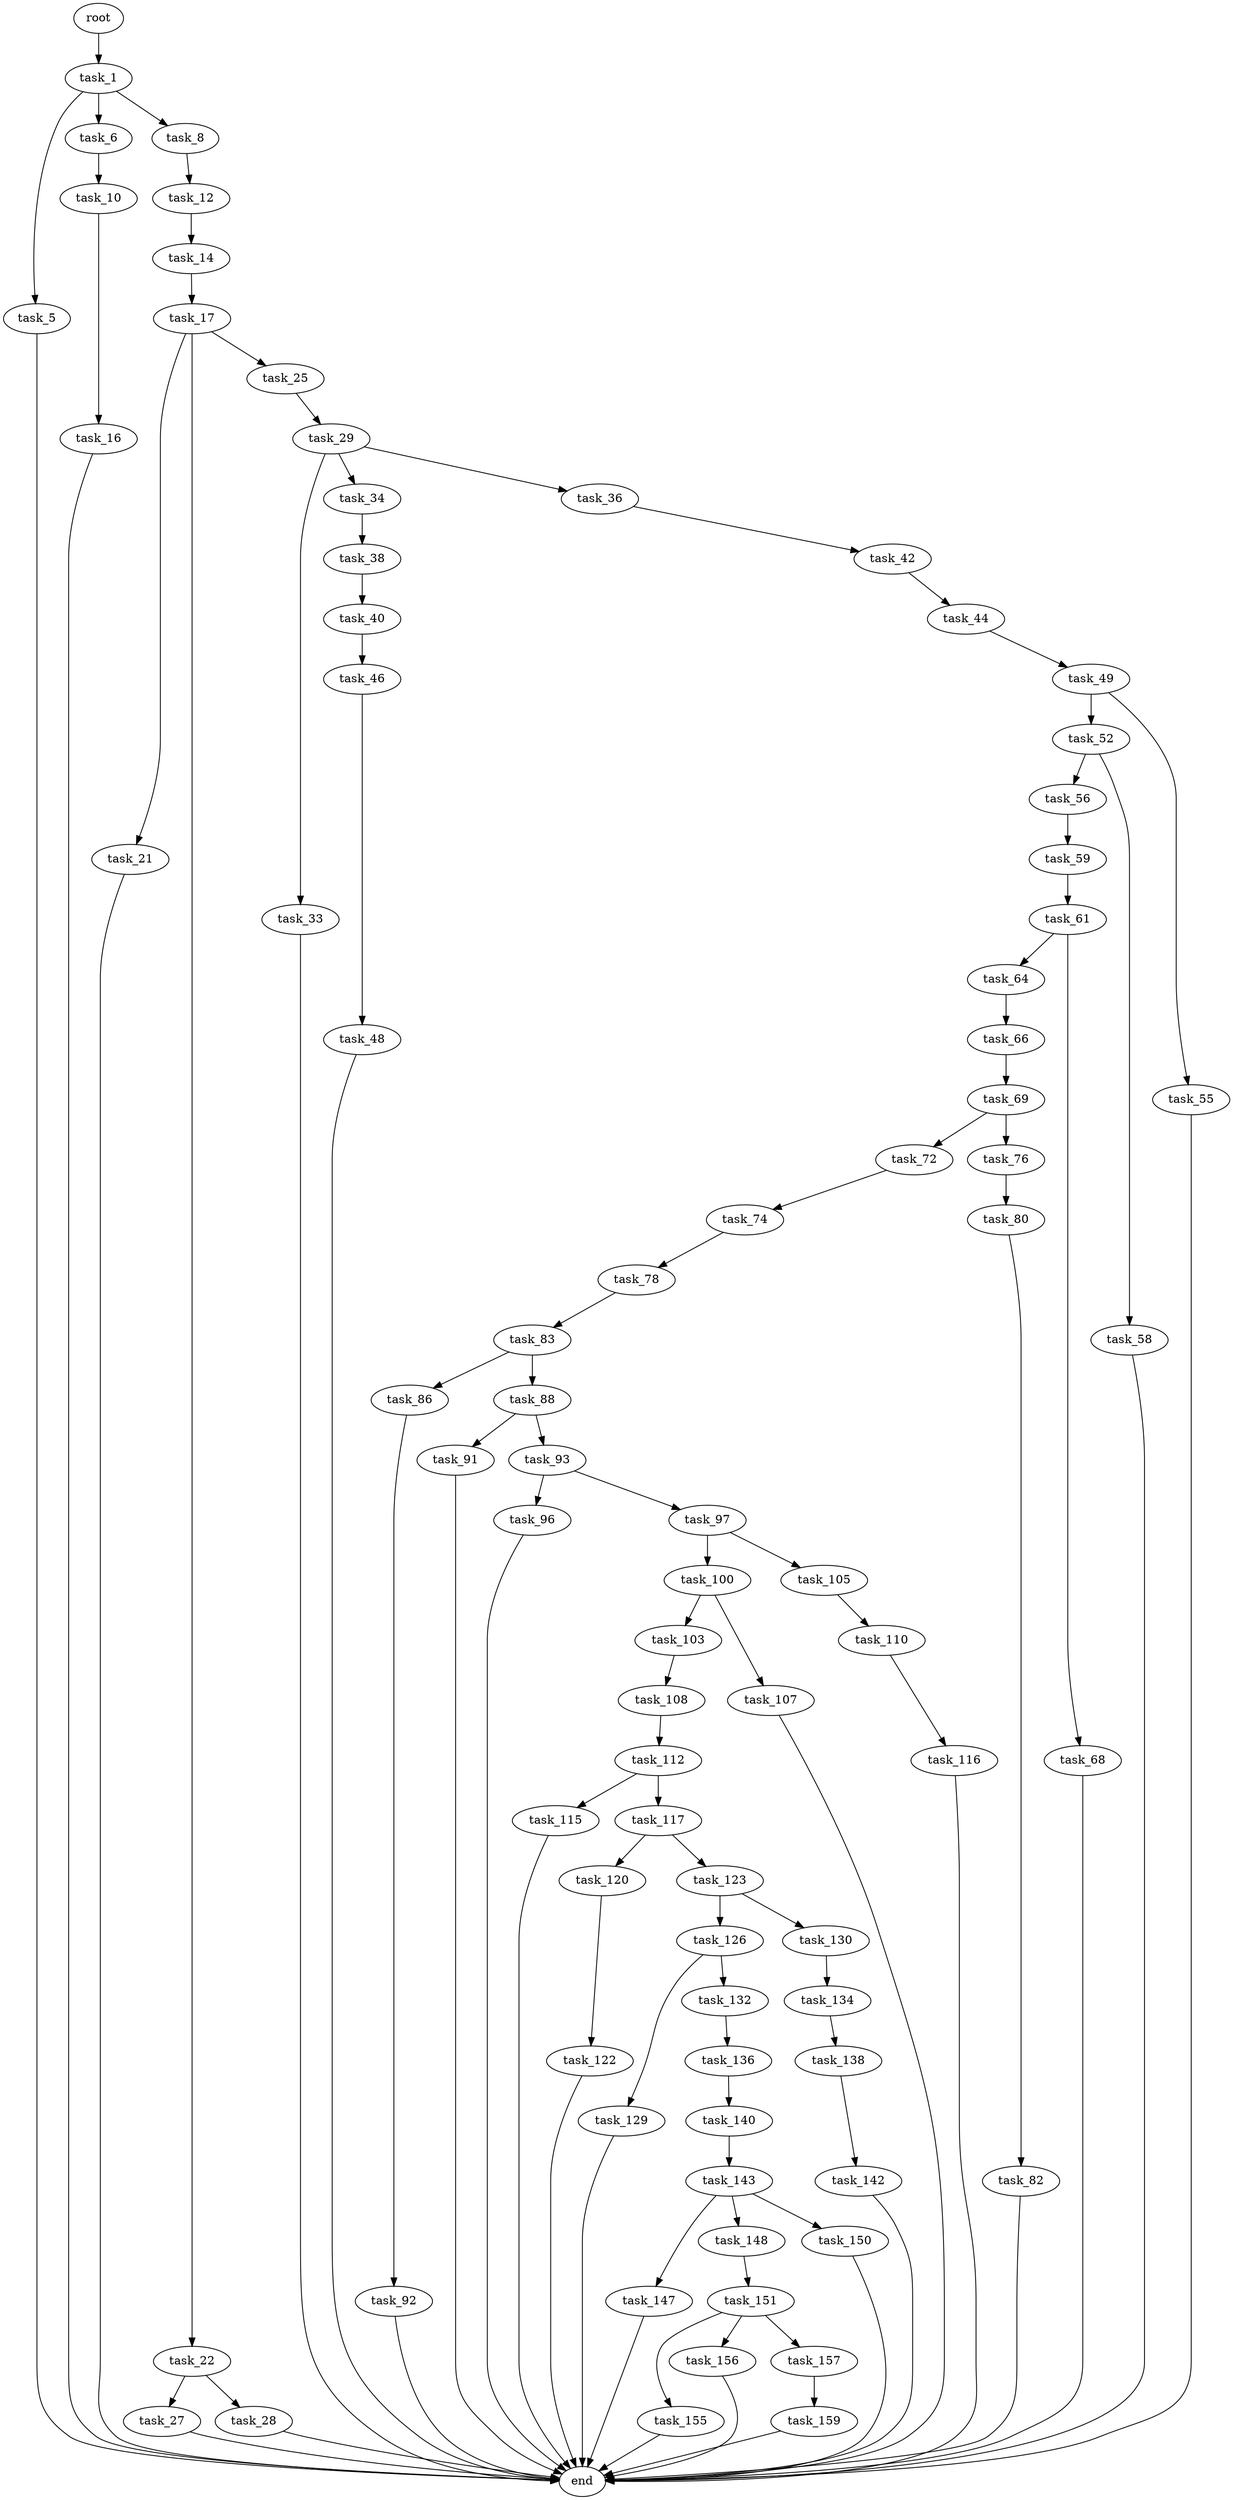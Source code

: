 digraph G {
  root [size="0.000000"];
  task_1 [size="42009510263.000000"];
  task_5 [size="134217728000.000000"];
  task_6 [size="134217728000.000000"];
  task_8 [size="827826526.000000"];
  task_10 [size="830006315.000000"];
  task_12 [size="578827232530.000000"];
  task_14 [size="36213012472.000000"];
  task_16 [size="368293445632.000000"];
  task_17 [size="1041466043236.000000"];
  task_21 [size="154123945566.000000"];
  task_22 [size="321481612832.000000"];
  task_25 [size="876836798204.000000"];
  task_27 [size="884436608207.000000"];
  task_28 [size="231928233984.000000"];
  task_29 [size="274875790258.000000"];
  task_33 [size="782757789696.000000"];
  task_34 [size="1771831356.000000"];
  task_36 [size="109499734846.000000"];
  task_38 [size="412331430182.000000"];
  task_40 [size="33463655150.000000"];
  task_42 [size="46127048661.000000"];
  task_44 [size="549755813888.000000"];
  task_46 [size="68719476736.000000"];
  task_48 [size="31386635240.000000"];
  task_49 [size="19556442566.000000"];
  task_52 [size="134217728000.000000"];
  task_55 [size="6264472833.000000"];
  task_56 [size="920706339.000000"];
  task_58 [size="1142523565.000000"];
  task_59 [size="2093454398.000000"];
  task_61 [size="68719476736.000000"];
  task_64 [size="145015319233.000000"];
  task_66 [size="2025344856.000000"];
  task_68 [size="12270519088.000000"];
  task_69 [size="28991029248.000000"];
  task_72 [size="549755813888.000000"];
  task_74 [size="1073741824000.000000"];
  task_76 [size="841771014985.000000"];
  task_78 [size="3426672864.000000"];
  task_80 [size="368293445632.000000"];
  task_82 [size="44699241993.000000"];
  task_83 [size="22562961260.000000"];
  task_86 [size="8589934592.000000"];
  task_88 [size="10895064485.000000"];
  task_91 [size="14189242063.000000"];
  task_92 [size="336695093890.000000"];
  task_93 [size="491589410924.000000"];
  task_96 [size="87697285731.000000"];
  task_97 [size="14163682451.000000"];
  task_100 [size="782757789696.000000"];
  task_103 [size="782757789696.000000"];
  task_105 [size="231928233984.000000"];
  task_107 [size="549755813888.000000"];
  task_108 [size="68719476736.000000"];
  task_110 [size="782757789696.000000"];
  task_112 [size="271549741661.000000"];
  task_115 [size="27555891052.000000"];
  task_116 [size="4695182554.000000"];
  task_117 [size="134217728000.000000"];
  task_120 [size="30530153830.000000"];
  task_122 [size="782757789696.000000"];
  task_123 [size="7108090917.000000"];
  task_126 [size="28991029248.000000"];
  task_129 [size="231928233984.000000"];
  task_130 [size="303006326933.000000"];
  task_132 [size="8589934592.000000"];
  task_134 [size="8589934592.000000"];
  task_136 [size="39764869481.000000"];
  task_138 [size="368293445632.000000"];
  task_140 [size="6551902051.000000"];
  task_142 [size="11447157543.000000"];
  task_143 [size="549755813888.000000"];
  task_147 [size="544871751014.000000"];
  task_148 [size="5592733360.000000"];
  task_150 [size="134217728000.000000"];
  task_151 [size="599382365674.000000"];
  task_155 [size="8589934592.000000"];
  task_156 [size="129811482795.000000"];
  task_157 [size="8589934592.000000"];
  task_159 [size="368293445632.000000"];
  end [size="0.000000"];

  root -> task_1 [size="1.000000"];
  task_1 -> task_5 [size="134217728.000000"];
  task_1 -> task_6 [size="134217728.000000"];
  task_1 -> task_8 [size="134217728.000000"];
  task_5 -> end [size="1.000000"];
  task_6 -> task_10 [size="209715200.000000"];
  task_8 -> task_12 [size="33554432.000000"];
  task_10 -> task_16 [size="33554432.000000"];
  task_12 -> task_14 [size="536870912.000000"];
  task_14 -> task_17 [size="33554432.000000"];
  task_16 -> end [size="1.000000"];
  task_17 -> task_21 [size="679477248.000000"];
  task_17 -> task_22 [size="679477248.000000"];
  task_17 -> task_25 [size="679477248.000000"];
  task_21 -> end [size="1.000000"];
  task_22 -> task_27 [size="411041792.000000"];
  task_22 -> task_28 [size="411041792.000000"];
  task_25 -> task_29 [size="838860800.000000"];
  task_27 -> end [size="1.000000"];
  task_28 -> end [size="1.000000"];
  task_29 -> task_33 [size="301989888.000000"];
  task_29 -> task_34 [size="301989888.000000"];
  task_29 -> task_36 [size="301989888.000000"];
  task_33 -> end [size="1.000000"];
  task_34 -> task_38 [size="75497472.000000"];
  task_36 -> task_42 [size="75497472.000000"];
  task_38 -> task_40 [size="301989888.000000"];
  task_40 -> task_46 [size="536870912.000000"];
  task_42 -> task_44 [size="209715200.000000"];
  task_44 -> task_49 [size="536870912.000000"];
  task_46 -> task_48 [size="134217728.000000"];
  task_48 -> end [size="1.000000"];
  task_49 -> task_52 [size="411041792.000000"];
  task_49 -> task_55 [size="411041792.000000"];
  task_52 -> task_56 [size="209715200.000000"];
  task_52 -> task_58 [size="209715200.000000"];
  task_55 -> end [size="1.000000"];
  task_56 -> task_59 [size="33554432.000000"];
  task_58 -> end [size="1.000000"];
  task_59 -> task_61 [size="209715200.000000"];
  task_61 -> task_64 [size="134217728.000000"];
  task_61 -> task_68 [size="134217728.000000"];
  task_64 -> task_66 [size="209715200.000000"];
  task_66 -> task_69 [size="33554432.000000"];
  task_68 -> end [size="1.000000"];
  task_69 -> task_72 [size="75497472.000000"];
  task_69 -> task_76 [size="75497472.000000"];
  task_72 -> task_74 [size="536870912.000000"];
  task_74 -> task_78 [size="838860800.000000"];
  task_76 -> task_80 [size="536870912.000000"];
  task_78 -> task_83 [size="75497472.000000"];
  task_80 -> task_82 [size="411041792.000000"];
  task_82 -> end [size="1.000000"];
  task_83 -> task_86 [size="411041792.000000"];
  task_83 -> task_88 [size="411041792.000000"];
  task_86 -> task_92 [size="33554432.000000"];
  task_88 -> task_91 [size="33554432.000000"];
  task_88 -> task_93 [size="33554432.000000"];
  task_91 -> end [size="1.000000"];
  task_92 -> end [size="1.000000"];
  task_93 -> task_96 [size="679477248.000000"];
  task_93 -> task_97 [size="679477248.000000"];
  task_96 -> end [size="1.000000"];
  task_97 -> task_100 [size="679477248.000000"];
  task_97 -> task_105 [size="679477248.000000"];
  task_100 -> task_103 [size="679477248.000000"];
  task_100 -> task_107 [size="679477248.000000"];
  task_103 -> task_108 [size="679477248.000000"];
  task_105 -> task_110 [size="301989888.000000"];
  task_107 -> end [size="1.000000"];
  task_108 -> task_112 [size="134217728.000000"];
  task_110 -> task_116 [size="679477248.000000"];
  task_112 -> task_115 [size="411041792.000000"];
  task_112 -> task_117 [size="411041792.000000"];
  task_115 -> end [size="1.000000"];
  task_116 -> end [size="1.000000"];
  task_117 -> task_120 [size="209715200.000000"];
  task_117 -> task_123 [size="209715200.000000"];
  task_120 -> task_122 [size="679477248.000000"];
  task_122 -> end [size="1.000000"];
  task_123 -> task_126 [size="679477248.000000"];
  task_123 -> task_130 [size="679477248.000000"];
  task_126 -> task_129 [size="75497472.000000"];
  task_126 -> task_132 [size="75497472.000000"];
  task_129 -> end [size="1.000000"];
  task_130 -> task_134 [size="209715200.000000"];
  task_132 -> task_136 [size="33554432.000000"];
  task_134 -> task_138 [size="33554432.000000"];
  task_136 -> task_140 [size="33554432.000000"];
  task_138 -> task_142 [size="411041792.000000"];
  task_140 -> task_143 [size="301989888.000000"];
  task_142 -> end [size="1.000000"];
  task_143 -> task_147 [size="536870912.000000"];
  task_143 -> task_148 [size="536870912.000000"];
  task_143 -> task_150 [size="536870912.000000"];
  task_147 -> end [size="1.000000"];
  task_148 -> task_151 [size="134217728.000000"];
  task_150 -> end [size="1.000000"];
  task_151 -> task_155 [size="536870912.000000"];
  task_151 -> task_156 [size="536870912.000000"];
  task_151 -> task_157 [size="536870912.000000"];
  task_155 -> end [size="1.000000"];
  task_156 -> end [size="1.000000"];
  task_157 -> task_159 [size="33554432.000000"];
  task_159 -> end [size="1.000000"];
}
